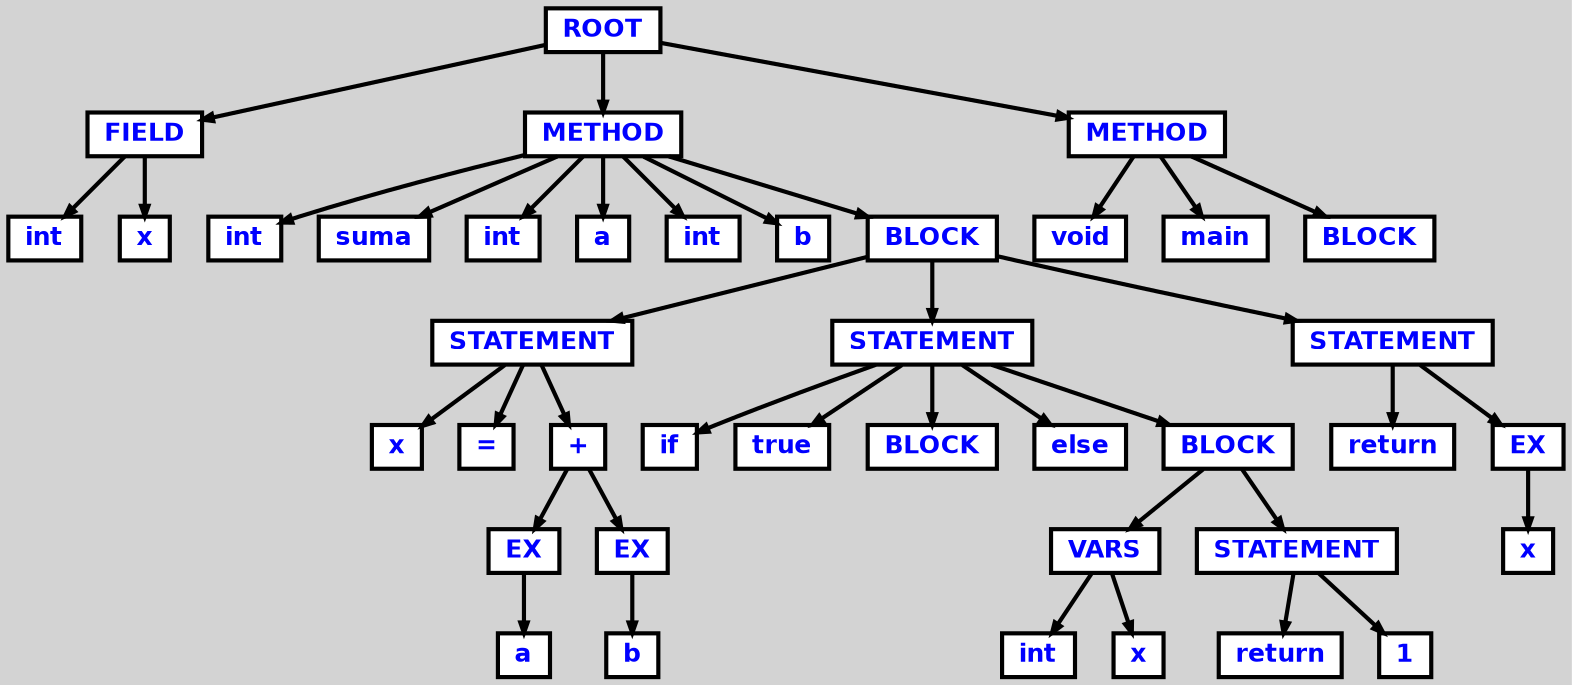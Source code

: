 digraph {

	ordering=out;
	ranksep=.4;
	bgcolor="lightgrey"; node [shape=box, fixedsize=false, fontsize=12, fontname="Helvetica-bold", fontcolor="blue"
		width=.25, height=.25, color="black", fillcolor="white", style="filled, solid, bold"];
	edge [arrowsize=.5, color="black", style="bold"]

  n0 [label="ROOT"];
  n1 [label="FIELD"];
  n1 [label="FIELD"];
  n2 [label="int"];
  n3 [label="x"];
  n4 [label="METHOD"];
  n4 [label="METHOD"];
  n5 [label="int"];
  n6 [label="suma"];
  n7 [label="int"];
  n8 [label="a"];
  n9 [label="int"];
  n10 [label="b"];
  n11 [label="BLOCK"];
  n11 [label="BLOCK"];
  n12 [label="STATEMENT"];
  n12 [label="STATEMENT"];
  n13 [label="x"];
  n14 [label="="];
  n15 [label="+"];
  n15 [label="+"];
  n16 [label="EX"];
  n16 [label="EX"];
  n17 [label="a"];
  n18 [label="EX"];
  n18 [label="EX"];
  n19 [label="b"];
  n20 [label="STATEMENT"];
  n20 [label="STATEMENT"];
  n21 [label="if"];
  n22 [label="true"];
  n23 [label="BLOCK"];
  n24 [label="else"];
  n25 [label="BLOCK"];
  n25 [label="BLOCK"];
  n26 [label="VARS"];
  n26 [label="VARS"];
  n27 [label="int"];
  n28 [label="x"];
  n29 [label="STATEMENT"];
  n29 [label="STATEMENT"];
  n30 [label="return"];
  n31 [label="1"];
  n32 [label="STATEMENT"];
  n32 [label="STATEMENT"];
  n33 [label="return"];
  n34 [label="EX"];
  n34 [label="EX"];
  n35 [label="x"];
  n36 [label="METHOD"];
  n36 [label="METHOD"];
  n37 [label="void"];
  n38 [label="main"];
  n39 [label="BLOCK"];

  n0 -> n1 // "ROOT" -> "FIELD"
  n1 -> n2 // "FIELD" -> "int"
  n1 -> n3 // "FIELD" -> "x"
  n0 -> n4 // "ROOT" -> "METHOD"
  n4 -> n5 // "METHOD" -> "int"
  n4 -> n6 // "METHOD" -> "suma"
  n4 -> n7 // "METHOD" -> "int"
  n4 -> n8 // "METHOD" -> "a"
  n4 -> n9 // "METHOD" -> "int"
  n4 -> n10 // "METHOD" -> "b"
  n4 -> n11 // "METHOD" -> "BLOCK"
  n11 -> n12 // "BLOCK" -> "STATEMENT"
  n12 -> n13 // "STATEMENT" -> "x"
  n12 -> n14 // "STATEMENT" -> "="
  n12 -> n15 // "STATEMENT" -> "+"
  n15 -> n16 // "+" -> "EX"
  n16 -> n17 // "EX" -> "a"
  n15 -> n18 // "+" -> "EX"
  n18 -> n19 // "EX" -> "b"
  n11 -> n20 // "BLOCK" -> "STATEMENT"
  n20 -> n21 // "STATEMENT" -> "if"
  n20 -> n22 // "STATEMENT" -> "true"
  n20 -> n23 // "STATEMENT" -> "BLOCK"
  n20 -> n24 // "STATEMENT" -> "else"
  n20 -> n25 // "STATEMENT" -> "BLOCK"
  n25 -> n26 // "BLOCK" -> "VARS"
  n26 -> n27 // "VARS" -> "int"
  n26 -> n28 // "VARS" -> "x"
  n25 -> n29 // "BLOCK" -> "STATEMENT"
  n29 -> n30 // "STATEMENT" -> "return"
  n29 -> n31 // "STATEMENT" -> "1"
  n11 -> n32 // "BLOCK" -> "STATEMENT"
  n32 -> n33 // "STATEMENT" -> "return"
  n32 -> n34 // "STATEMENT" -> "EX"
  n34 -> n35 // "EX" -> "x"
  n0 -> n36 // "ROOT" -> "METHOD"
  n36 -> n37 // "METHOD" -> "void"
  n36 -> n38 // "METHOD" -> "main"
  n36 -> n39 // "METHOD" -> "BLOCK"

}

